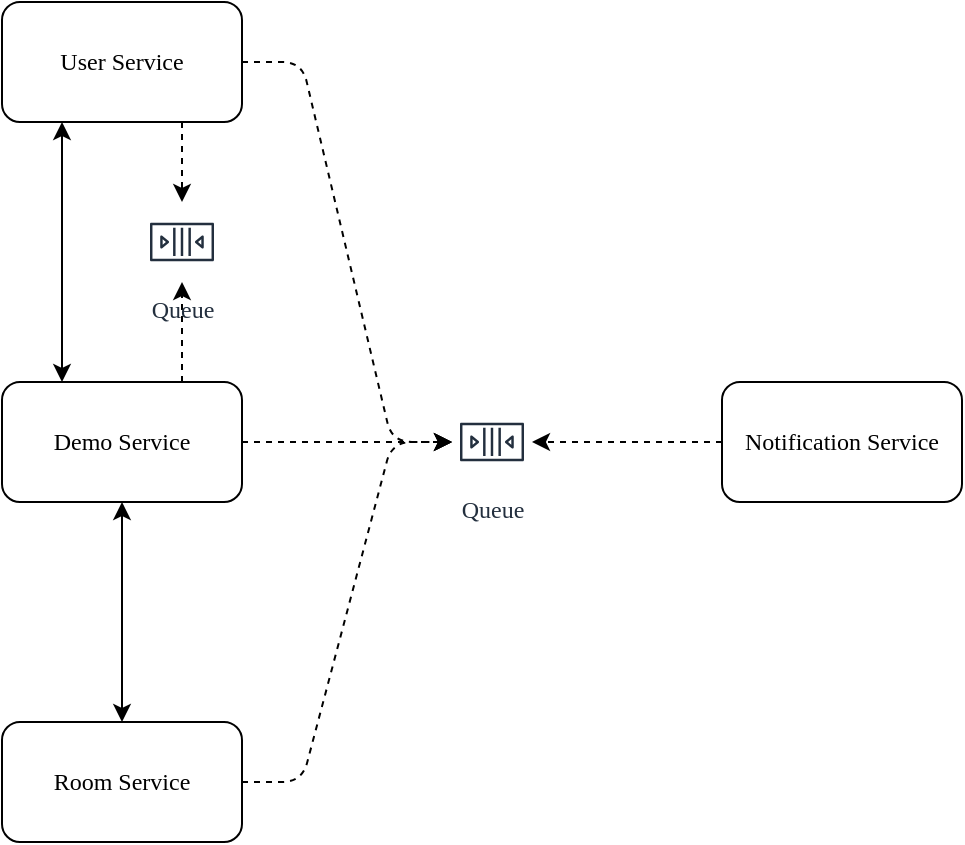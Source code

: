 <mxfile version="21.2.1" type="device">
  <diagram id="R2lEEEUBdFMjLlhIrx00" name="Page-1">
    <mxGraphModel dx="954" dy="630" grid="1" gridSize="10" guides="1" tooltips="1" connect="1" arrows="1" fold="1" page="1" pageScale="1" pageWidth="850" pageHeight="1100" math="0" shadow="0" extFonts="Permanent Marker^https://fonts.googleapis.com/css?family=Permanent+Marker">
      <root>
        <mxCell id="0" />
        <mxCell id="1" parent="0" />
        <mxCell id="AxkCHM1mqonQvwQ71vnP-8" style="edgeStyle=entityRelationEdgeStyle;rounded=1;orthogonalLoop=1;jettySize=auto;html=1;dashed=1;" parent="1" source="AxkCHM1mqonQvwQ71vnP-1" target="AxkCHM1mqonQvwQ71vnP-5" edge="1">
          <mxGeometry relative="1" as="geometry">
            <mxPoint x="380.0" y="560" as="targetPoint" />
          </mxGeometry>
        </mxCell>
        <mxCell id="AxkCHM1mqonQvwQ71vnP-1" value="Room Service" style="rounded=1;whiteSpace=wrap;html=1;fontFamily=Ubuntu Mono;fontSource=https%3A%2F%2Ffonts.googleapis.com%2Fcss%3Ffamily%3DUbuntu%2BMono;" parent="1" vertex="1">
          <mxGeometry x="160" y="700" width="120" height="60" as="geometry" />
        </mxCell>
        <mxCell id="AxkCHM1mqonQvwQ71vnP-6" style="edgeStyle=entityRelationEdgeStyle;orthogonalLoop=1;jettySize=auto;html=1;fontFamily=Ubuntu Mono;fontSource=https%3A%2F%2Ffonts.googleapis.com%2Fcss%3Ffamily%3DUbuntu%2BMono;elbow=vertical;dashed=1;rounded=1;" parent="1" source="AxkCHM1mqonQvwQ71vnP-2" target="AxkCHM1mqonQvwQ71vnP-5" edge="1">
          <mxGeometry relative="1" as="geometry">
            <mxPoint x="360.0" y="570" as="targetPoint" />
          </mxGeometry>
        </mxCell>
        <mxCell id="AxkCHM1mqonQvwQ71vnP-11" style="edgeStyle=orthogonalEdgeStyle;rounded=0;orthogonalLoop=1;jettySize=auto;html=1;exitX=0.75;exitY=1;exitDx=0;exitDy=0;dashed=1;" parent="1" source="AxkCHM1mqonQvwQ71vnP-2" target="AxkCHM1mqonQvwQ71vnP-10" edge="1">
          <mxGeometry relative="1" as="geometry" />
        </mxCell>
        <mxCell id="AxkCHM1mqonQvwQ71vnP-15" style="edgeStyle=orthogonalEdgeStyle;rounded=0;orthogonalLoop=1;jettySize=auto;html=1;exitX=0.25;exitY=1;exitDx=0;exitDy=0;entryX=0.25;entryY=0;entryDx=0;entryDy=0;startArrow=classic;startFill=1;jumpStyle=none;" parent="1" source="AxkCHM1mqonQvwQ71vnP-2" target="AxkCHM1mqonQvwQ71vnP-3" edge="1">
          <mxGeometry relative="1" as="geometry" />
        </mxCell>
        <mxCell id="AxkCHM1mqonQvwQ71vnP-2" value="User Service" style="rounded=1;whiteSpace=wrap;html=1;fontFamily=Ubuntu Mono;fontSource=https%3A%2F%2Ffonts.googleapis.com%2Fcss%3Ffamily%3DUbuntu%2BMono;" parent="1" vertex="1">
          <mxGeometry x="160" y="340" width="120" height="60" as="geometry" />
        </mxCell>
        <mxCell id="AxkCHM1mqonQvwQ71vnP-7" style="edgeStyle=orthogonalEdgeStyle;rounded=0;orthogonalLoop=1;jettySize=auto;html=1;dashed=1;" parent="1" source="AxkCHM1mqonQvwQ71vnP-3" target="AxkCHM1mqonQvwQ71vnP-5" edge="1">
          <mxGeometry relative="1" as="geometry" />
        </mxCell>
        <mxCell id="AxkCHM1mqonQvwQ71vnP-12" style="edgeStyle=orthogonalEdgeStyle;rounded=0;orthogonalLoop=1;jettySize=auto;html=1;exitX=0.75;exitY=0;exitDx=0;exitDy=0;dashed=1;" parent="1" source="AxkCHM1mqonQvwQ71vnP-3" target="AxkCHM1mqonQvwQ71vnP-10" edge="1">
          <mxGeometry relative="1" as="geometry" />
        </mxCell>
        <mxCell id="AxkCHM1mqonQvwQ71vnP-16" style="edgeStyle=orthogonalEdgeStyle;rounded=0;orthogonalLoop=1;jettySize=auto;html=1;startArrow=classic;startFill=1;" parent="1" source="AxkCHM1mqonQvwQ71vnP-3" target="AxkCHM1mqonQvwQ71vnP-1" edge="1">
          <mxGeometry relative="1" as="geometry" />
        </mxCell>
        <mxCell id="AxkCHM1mqonQvwQ71vnP-3" value="Demo Service" style="rounded=1;whiteSpace=wrap;html=1;fontFamily=Ubuntu Mono;fontSource=https%3A%2F%2Ffonts.googleapis.com%2Fcss%3Ffamily%3DUbuntu%2BMono;" parent="1" vertex="1">
          <mxGeometry x="160" y="530" width="120" height="60" as="geometry" />
        </mxCell>
        <mxCell id="AxkCHM1mqonQvwQ71vnP-9" style="edgeStyle=orthogonalEdgeStyle;rounded=0;orthogonalLoop=1;jettySize=auto;html=1;dashed=1;" parent="1" source="AxkCHM1mqonQvwQ71vnP-4" target="AxkCHM1mqonQvwQ71vnP-5" edge="1">
          <mxGeometry relative="1" as="geometry" />
        </mxCell>
        <mxCell id="AxkCHM1mqonQvwQ71vnP-4" value="Notification Service" style="rounded=1;whiteSpace=wrap;html=1;fontFamily=Ubuntu Mono;fontSource=https%3A%2F%2Ffonts.googleapis.com%2Fcss%3Ffamily%3DUbuntu%2BMono;" parent="1" vertex="1">
          <mxGeometry x="520" y="530" width="120" height="60" as="geometry" />
        </mxCell>
        <mxCell id="AxkCHM1mqonQvwQ71vnP-5" value="Queue" style="sketch=0;outlineConnect=0;fontColor=#232F3E;gradientColor=none;strokeColor=#232F3E;fillColor=#ffffff;dashed=0;verticalLabelPosition=bottom;verticalAlign=top;align=center;html=1;fontSize=12;fontStyle=0;aspect=fixed;shape=mxgraph.aws4.resourceIcon;resIcon=mxgraph.aws4.queue;fontFamily=Ubuntu Mono;fontSource=https%3A%2F%2Ffonts.googleapis.com%2Fcss%3Ffamily%3DUbuntu%2BMono;" parent="1" vertex="1">
          <mxGeometry x="385" y="540" width="40" height="40" as="geometry" />
        </mxCell>
        <mxCell id="AxkCHM1mqonQvwQ71vnP-10" value="Queue" style="sketch=0;outlineConnect=0;fontColor=#232F3E;gradientColor=none;strokeColor=#232F3E;fillColor=#ffffff;dashed=0;verticalLabelPosition=bottom;verticalAlign=top;align=center;html=1;fontSize=12;fontStyle=0;aspect=fixed;shape=mxgraph.aws4.resourceIcon;resIcon=mxgraph.aws4.queue;fontFamily=Ubuntu Mono;fontSource=https%3A%2F%2Ffonts.googleapis.com%2Fcss%3Ffamily%3DUbuntu%2BMono;" parent="1" vertex="1">
          <mxGeometry x="230" y="440" width="40" height="40" as="geometry" />
        </mxCell>
      </root>
    </mxGraphModel>
  </diagram>
</mxfile>
